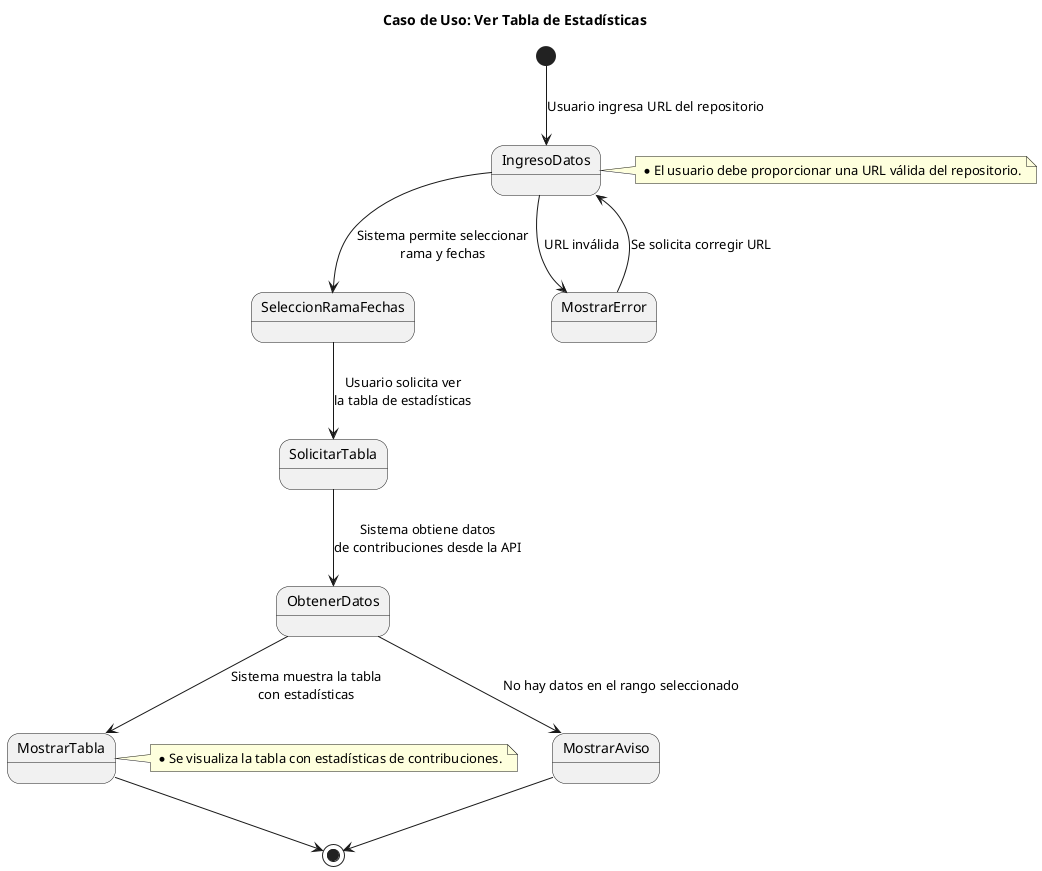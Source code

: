 @startuml
title Caso de Uso: Ver Tabla de Estadísticas

' ==== Flujo Principal ====
[*] --> IngresoDatos : Usuario ingresa URL del repositorio
IngresoDatos --> SeleccionRamaFechas : Sistema permite seleccionar\nrama y fechas
SeleccionRamaFechas --> SolicitarTabla : Usuario solicita ver\nla tabla de estadísticas
SolicitarTabla --> ObtenerDatos : Sistema obtiene datos\nde contribuciones desde la API
ObtenerDatos --> MostrarTabla : Sistema muestra la tabla\ncon estadísticas
MostrarTabla --> [*]

' ==== Manejo de Errores ====
IngresoDatos --> MostrarError : URL inválida
MostrarError --> IngresoDatos : Se solicita corregir URL

ObtenerDatos --> MostrarAviso : No hay datos en el rango seleccionado
MostrarAviso --> [*]

' ==== Notas explicativas ====
note right of IngresoDatos
  * El usuario debe proporcionar una URL válida del repositorio.
end note

note right of MostrarTabla
  * Se visualiza la tabla con estadísticas de contribuciones.
end note

@enduml
